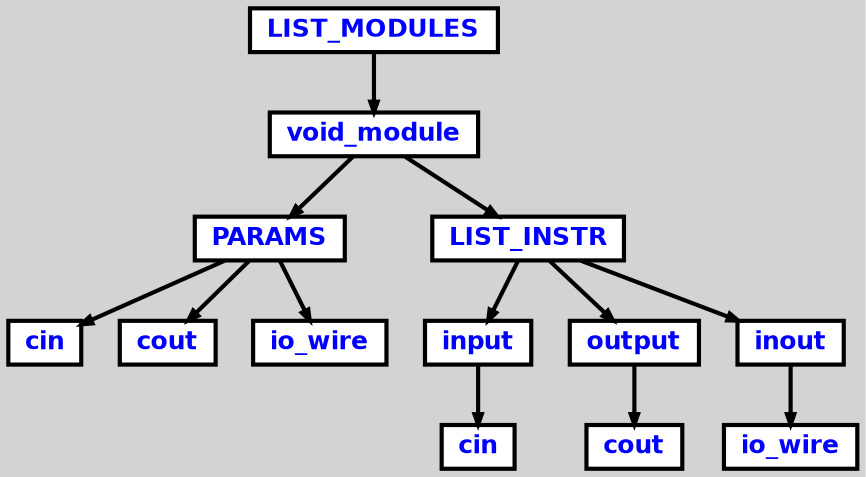 digraph {

	ordering=out;
	ranksep=.4;
	bgcolor="lightgrey"; node [shape=box, fixedsize=false, fontsize=12, fontname="Helvetica-bold", fontcolor="blue"
		width=.25, height=.25, color="black", fillcolor="white", style="filled, solid, bold"];
	edge [arrowsize=.5, color="black", style="bold"]

  n0 [label="LIST_MODULES"];
  n1 [label="void_module"];
  n1 [label="void_module"];
  n2 [label="PARAMS"];
  n2 [label="PARAMS"];
  n3 [label="cin"];
  n4 [label="cout"];
  n5 [label="io_wire"];
  n6 [label="LIST_INSTR"];
  n6 [label="LIST_INSTR"];
  n7 [label="input"];
  n7 [label="input"];
  n8 [label="cin"];
  n9 [label="output"];
  n9 [label="output"];
  n10 [label="cout"];
  n11 [label="inout"];
  n11 [label="inout"];
  n12 [label="io_wire"];

  n0 -> n1 // "LIST_MODULES" -> "void_module"
  n1 -> n2 // "void_module" -> "PARAMS"
  n2 -> n3 // "PARAMS" -> "cin"
  n2 -> n4 // "PARAMS" -> "cout"
  n2 -> n5 // "PARAMS" -> "io_wire"
  n1 -> n6 // "void_module" -> "LIST_INSTR"
  n6 -> n7 // "LIST_INSTR" -> "input"
  n7 -> n8 // "input" -> "cin"
  n6 -> n9 // "LIST_INSTR" -> "output"
  n9 -> n10 // "output" -> "cout"
  n6 -> n11 // "LIST_INSTR" -> "inout"
  n11 -> n12 // "inout" -> "io_wire"

}

